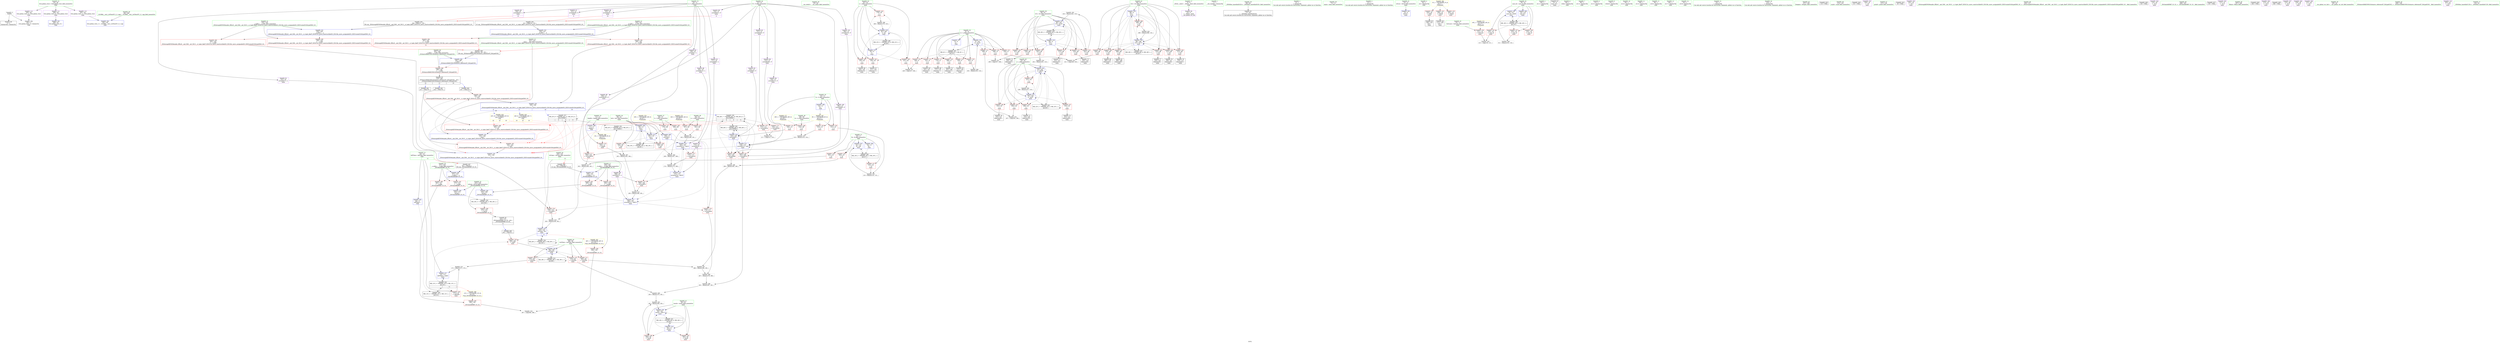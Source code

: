digraph "SVFG" {
	label="SVFG";

	Node0x5640192f4880 [shape=record,color=grey,label="{NodeID: 0\nNullPtr}"];
	Node0x5640192f4880 -> Node0x56401931c330[style=solid];
	Node0x5640192f4880 -> Node0x56401931ebe0[style=solid];
	Node0x564019360120 [shape=record,color=black,label="{NodeID: 443\n347 = PHI(379, )\n}"];
	Node0x564019360120 -> Node0x564019323c40[style=solid];
	Node0x56401931e270 [shape=record,color=red,label="{NodeID: 194\n364\<--363\n\<--\n_ZSt3minIdERKT_S2_S2_\n}"];
	Node0x56401931e270 -> Node0x56401932dd20[style=solid];
	Node0x56401931ac80 [shape=record,color=purple,label="{NodeID: 111\n390\<--44\nllvm.global_ctors_0\<--llvm.global_ctors\nGlob }"];
	Node0x56401931ac80 -> Node0x56401931e9e0[style=solid];
	Node0x564019319700 [shape=record,color=green,label="{NodeID: 28\n59\<--60\n__cxa_atexit\<--__cxa_atexit_field_insensitive\n}"];
	Node0x56401932c6a0 [shape=record,color=grey,label="{NodeID: 305\n243 = Binary(242, 118, )\n}"];
	Node0x56401932c6a0 -> Node0x56401931fab0[style=solid];
	Node0x56401931fab0 [shape=record,color=blue,label="{NodeID: 222\n90\<--243\ni25\<--inc50\nmain\n}"];
	Node0x56401931fab0 -> Node0x564019321c90[style=dashed];
	Node0x56401931fab0 -> Node0x564019321d60[style=dashed];
	Node0x56401931fab0 -> Node0x564019321e30[style=dashed];
	Node0x56401931fab0 -> Node0x564019321f00[style=dashed];
	Node0x56401931fab0 -> Node0x564019321fd0[style=dashed];
	Node0x56401931fab0 -> Node0x5640193220a0[style=dashed];
	Node0x56401931fab0 -> Node0x56401931fab0[style=dashed];
	Node0x56401931fab0 -> Node0x564019340da0[style=dashed];
	Node0x564019321470 [shape=record,color=red,label="{NodeID: 139\n184\<--80\n\<--last\nmain\n}"];
	Node0x564019321470 -> Node0x56401932baa0[style=solid];
	Node0x56401931bfc0 [shape=record,color=green,label="{NodeID: 56\n357\<--358\n__a.addr\<--__a.addr_field_insensitive\n_ZSt3minIdERKT_S2_S2_\n}"];
	Node0x56401931bfc0 -> Node0x564019323de0[style=solid];
	Node0x56401931bfc0 -> Node0x564019323eb0[style=solid];
	Node0x56401931bfc0 -> Node0x5640193284c0[style=solid];
	Node0x564019322b30 [shape=record,color=red,label="{NodeID: 167\n288\<--96\n\<--i52\nmain\n}"];
	Node0x564019322b30 -> Node0x56401931d4a0[style=solid];
	Node0x56401931d710 [shape=record,color=purple,label="{NodeID: 84\n55\<--4\n\<--_ZStL8__ioinit\n__cxx_global_var_init\n}"];
	Node0x5640193175a0 [shape=record,color=green,label="{NodeID: 1\n7\<--1\n__dso_handle\<--dummyObj\nGlob }"];
	Node0x564019360260 [shape=record,color=black,label="{NodeID: 444\n326 = PHI(221, 230, )\n0th arg _ZSt4swapIdENSt9enable_ifIXsr6__and_ISt6__not_ISt15__is_tuple_likeIT_EESt21is_move_constructibleIS3_ESt18is_move_assignableIS3_EEE5valueEvE4typeERS3_SC_ }"];
	Node0x564019360260 -> Node0x5640193280b0[style=solid];
	Node0x56401931e340 [shape=record,color=red,label="{NodeID: 195\n366\<--365\n\<--\n_ZSt3minIdERKT_S2_S2_\n}"];
	Node0x56401931e340 -> Node0x56401932dd20[style=solid];
	Node0x56401931ad50 [shape=record,color=purple,label="{NodeID: 112\n391\<--44\nllvm.global_ctors_1\<--llvm.global_ctors\nGlob }"];
	Node0x56401931ad50 -> Node0x56401931eae0[style=solid];
	Node0x564019319800 [shape=record,color=green,label="{NodeID: 29\n58\<--64\n_ZNSt8ios_base4InitD1Ev\<--_ZNSt8ios_base4InitD1Ev_field_insensitive\n}"];
	Node0x564019319800 -> Node0x56401931c500[style=solid];
	Node0x56401932c820 [shape=record,color=grey,label="{NodeID: 306\n287 = Binary(278, 286, )\n}"];
	Node0x56401932c820 -> Node0x56401932bda0[style=solid];
	Node0x56401931fb80 [shape=record,color=blue,label="{NodeID: 223\n94\<--12\nresult\<--\nmain\n}"];
	Node0x56401931fb80 -> Node0x564019322580[style=dashed];
	Node0x56401931fb80 -> Node0x564019322650[style=dashed];
	Node0x56401931fb80 -> Node0x56401931ff90[style=dashed];
	Node0x56401931fb80 -> Node0x5640193417a0[style=dashed];
	Node0x564019321540 [shape=record,color=red,label="{NodeID: 140\n147\<--82\n\<--i\nmain\n}"];
	Node0x564019321540 -> Node0x56401932dea0[style=solid];
	Node0x56401931c090 [shape=record,color=green,label="{NodeID: 57\n359\<--360\n__b.addr\<--__b.addr_field_insensitive\n_ZSt3minIdERKT_S2_S2_\n}"];
	Node0x56401931c090 -> Node0x56401931e0d0[style=solid];
	Node0x56401931c090 -> Node0x56401931e1a0[style=solid];
	Node0x56401931c090 -> Node0x564019328590[style=solid];
	Node0x56401933bea0 [shape=record,color=black,label="{NodeID: 334\nMR_12V_3 = PHI(MR_12V_4, MR_12V_2, )\npts\{19 \}\n|{|<s4>11}}"];
	Node0x56401933bea0 -> Node0x564019320d20[style=dashed];
	Node0x56401933bea0 -> Node0x564019323420[style=dashed];
	Node0x56401933bea0 -> Node0x56401931fec0[style=dashed];
	Node0x56401933bea0 -> Node0x56401933f9a0[style=dashed];
	Node0x56401933bea0:s4 -> Node0x56401933d2a0[style=dashed,color=red];
	Node0x564019322c00 [shape=record,color=red,label="{NodeID: 168\n298\<--96\n\<--i52\nmain\n}"];
	Node0x564019322c00 -> Node0x56401932c3a0[style=solid];
	Node0x56401931d7e0 [shape=record,color=purple,label="{NodeID: 85\n138\<--20\narrayidx\<--L\nmain\n}"];
	Node0x56401931d7e0 -> Node0x56401931f020[style=solid];
	Node0x564019317860 [shape=record,color=green,label="{NodeID: 2\n9\<--1\n\<--dummyObj\nCan only get source location for instruction, argument, global var or function.}"];
	Node0x564019360470 [shape=record,color=black,label="{NodeID: 445\n327 = PHI(224, 233, )\n1st arg _ZSt4swapIdENSt9enable_ifIXsr6__and_ISt6__not_ISt15__is_tuple_likeIT_EESt21is_move_constructibleIS3_ESt18is_move_assignableIS3_EEE5valueEvE4typeERS3_SC_ }"];
	Node0x564019360470 -> Node0x564019328180[style=solid];
	Node0x56401931e410 [shape=record,color=red,label="{NodeID: 196\n384\<--381\n\<--__t.addr\n_ZSt4moveIRdEONSt16remove_referenceIT_E4typeEOS2_\n}"];
	Node0x56401931e410 -> Node0x56401931d640[style=solid];
	Node0x56401931ae50 [shape=record,color=purple,label="{NodeID: 113\n392\<--44\nllvm.global_ctors_2\<--llvm.global_ctors\nGlob }"];
	Node0x56401931ae50 -> Node0x56401931ebe0[style=solid];
	Node0x564019319900 [shape=record,color=green,label="{NodeID: 30\n71\<--72\nmain\<--main_field_insensitive\n}"];
	Node0x56401932c9a0 [shape=record,color=grey,label="{NodeID: 307\n286 = Binary(284, 285, )\n}"];
	Node0x56401932c9a0 -> Node0x56401932c820[style=solid];
	Node0x56401931fc50 [shape=record,color=blue,label="{NodeID: 224\n96\<--9\ni52\<--\nmain\n}"];
	Node0x56401931fc50 -> Node0x564019322720[style=dashed];
	Node0x56401931fc50 -> Node0x5640193227f0[style=dashed];
	Node0x56401931fc50 -> Node0x5640193228c0[style=dashed];
	Node0x56401931fc50 -> Node0x564019322990[style=dashed];
	Node0x56401931fc50 -> Node0x564019322a60[style=dashed];
	Node0x56401931fc50 -> Node0x564019322b30[style=dashed];
	Node0x56401931fc50 -> Node0x564019322c00[style=dashed];
	Node0x56401931fc50 -> Node0x564019320060[style=dashed];
	Node0x56401931fc50 -> Node0x564019341ca0[style=dashed];
	Node0x564019321610 [shape=record,color=red,label="{NodeID: 141\n156\<--82\n\<--i\nmain\n}"];
	Node0x564019321610 -> Node0x56401931c940[style=solid];
	Node0x56401931c160 [shape=record,color=green,label="{NodeID: 58\n381\<--382\n__t.addr\<--__t.addr_field_insensitive\n_ZSt4moveIRdEONSt16remove_referenceIT_E4typeEOS2_\n}"];
	Node0x56401931c160 -> Node0x56401931e410[style=solid];
	Node0x56401931c160 -> Node0x564019328800[style=solid];
	Node0x564019322cd0 [shape=record,color=red,label="{NodeID: 169\n270\<--98\n\<--runTime\nmain\n}"];
	Node0x564019322cd0 -> Node0x56401932d5a0[style=solid];
	Node0x56401931d8b0 [shape=record,color=purple,label="{NodeID: 86\n165\<--20\narrayidx15\<--L\nmain\n}"];
	Node0x56401931d8b0 -> Node0x56401931f360[style=solid];
	Node0x5640193178f0 [shape=record,color=green,label="{NodeID: 3\n12\<--1\n\<--dummyObj\nCan only get source location for instruction, argument, global var or function.}"];
	Node0x5640193605f0 [shape=record,color=black,label="{NodeID: 446\n380 = PHI(336, 342, 332, )\n0th arg _ZSt4moveIRdEONSt16remove_referenceIT_E4typeEOS2_ }"];
	Node0x5640193605f0 -> Node0x564019328800[style=solid];
	Node0x56401931e4e0 [shape=record,color=blue,label="{NodeID: 197\n8\<--9\nn\<--\nGlob }"];
	Node0x56401931e4e0 -> Node0x56401933efa0[style=dashed];
	Node0x56401931af50 [shape=record,color=red,label="{NodeID: 114\n136\<--8\n\<--n\nmain\n}"];
	Node0x56401931af50 -> Node0x56401931c7a0[style=solid];
	Node0x564019319a00 [shape=record,color=green,label="{NodeID: 31\n74\<--75\nretval\<--retval_field_insensitive\nmain\n}"];
	Node0x564019319a00 -> Node0x56401931ece0[style=solid];
	Node0x56401932cb20 [shape=record,color=grey,label="{NodeID: 308\n193 = Binary(192, 118, )\n}"];
	Node0x56401932cb20 -> Node0x56401931f770[style=solid];
	Node0x56401931fd20 [shape=record,color=blue,label="{NodeID: 225\n100\<--263\nref.tmp\<--div\nmain\n|{|<s3>11}}"];
	Node0x56401931fd20 -> Node0x564019323420[style=dashed];
	Node0x56401931fd20 -> Node0x56401931fd20[style=dashed];
	Node0x56401931fd20 -> Node0x5640193426a0[style=dashed];
	Node0x56401931fd20:s3 -> Node0x56401933d3b0[style=dashed,color=red];
	Node0x5640193216e0 [shape=record,color=red,label="{NodeID: 142\n163\<--82\n\<--i\nmain\n}"];
	Node0x5640193216e0 -> Node0x56401931ca10[style=solid];
	Node0x56401931c230 [shape=record,color=green,label="{NodeID: 59\n46\<--386\n_GLOBAL__sub_I_ACRushTC_0_1.cpp\<--_GLOBAL__sub_I_ACRushTC_0_1.cpp_field_insensitive\n}"];
	Node0x56401931c230 -> Node0x56401931eae0[style=solid];
	Node0x564019322da0 [shape=record,color=red,label="{NodeID: 170\n274\<--98\n\<--runTime\nmain\n}"];
	Node0x564019322da0 -> Node0x56401932bf20[style=solid];
	Node0x56401931d980 [shape=record,color=purple,label="{NodeID: 87\n172\<--20\narrayidx18\<--L\nmain\n}"];
	Node0x56401931d980 -> Node0x564019322f40[style=solid];
	Node0x56401931d980 -> Node0x56401931f430[style=solid];
	Node0x564019317980 [shape=record,color=green,label="{NodeID: 4\n24\<--1\n.str\<--dummyObj\nGlob }"];
	Node0x564019360840 [shape=record,color=black,label="{NodeID: 447\n353 = PHI(18, )\n0th arg _ZSt3minIdERKT_S2_S2_ }"];
	Node0x564019360840 -> Node0x5640193284c0[style=solid];
	Node0x564019344d40 [shape=record,color=yellow,style=double,label="{NodeID: 364\n2V_1 = ENCHI(MR_2V_0)\npts\{1 \}\nFun[main]}"];
	Node0x564019344d40 -> Node0x564019320df0[style=dashed];
	Node0x564019344d40 -> Node0x564019320ec0[style=dashed];
	Node0x564019344d40 -> Node0x564019320f90[style=dashed];
	Node0x56401931e5e0 [shape=record,color=blue,label="{NodeID: 198\n11\<--12\nlength\<--\nGlob }"];
	Node0x56401931e5e0 -> Node0x564019344f30[style=dashed];
	Node0x5640193200f0 [shape=record,color=red,label="{NodeID: 115\n141\<--8\n\<--n\nmain\n}"];
	Node0x5640193200f0 -> Node0x56401931c870[style=solid];
	Node0x564019319ad0 [shape=record,color=green,label="{NodeID: 32\n76\<--77\ntestcase\<--testcase_field_insensitive\nmain\n}"];
	Node0x564019319ad0 -> Node0x564019321060[style=solid];
	Node0x56401932cca0 [shape=record,color=grey,label="{NodeID: 309\n311 = Binary(310, 118, )\n}"];
	Node0x56401932cca0 -> Node0x564019327fe0[style=solid];
	Node0x56401931fdf0 [shape=record,color=blue,label="{NodeID: 226\n98\<--268\nrunTime\<--\nmain\n}"];
	Node0x56401931fdf0 -> Node0x564019322cd0[style=dashed];
	Node0x56401931fdf0 -> Node0x564019322da0[style=dashed];
	Node0x56401931fdf0 -> Node0x564019322e70[style=dashed];
	Node0x56401931fdf0 -> Node0x56401931fdf0[style=dashed];
	Node0x56401931fdf0 -> Node0x5640193421a0[style=dashed];
	Node0x5640193217b0 [shape=record,color=red,label="{NodeID: 143\n179\<--82\n\<--i\nmain\n}"];
	Node0x5640193217b0 -> Node0x56401932b920[style=solid];
	Node0x56401931c330 [shape=record,color=black,label="{NodeID: 60\n2\<--3\ndummyVal\<--dummyVal\n}"];
	Node0x564019322e70 [shape=record,color=red,label="{NodeID: 171\n285\<--98\n\<--runTime\nmain\n}"];
	Node0x564019322e70 -> Node0x56401932c9a0[style=solid];
	Node0x56401931da50 [shape=record,color=purple,label="{NodeID: 88\n188\<--20\narrayidx22\<--L\nmain\n}"];
	Node0x56401931da50 -> Node0x564019323010[style=solid];
	Node0x56401931da50 -> Node0x56401931f6a0[style=solid];
	Node0x564019317a10 [shape=record,color=green,label="{NodeID: 5\n26\<--1\n.str.1\<--dummyObj\nGlob }"];
	Node0x564019360950 [shape=record,color=black,label="{NodeID: 448\n354 = PHI(100, )\n1st arg _ZSt3minIdERKT_S2_S2_ }"];
	Node0x564019360950 -> Node0x564019328590[style=solid];
	Node0x56401931e6e0 [shape=record,color=blue,label="{NodeID: 199\n14\<--12\nS\<--\nGlob }"];
	Node0x56401931e6e0 -> Node0x564019345010[style=dashed];
	Node0x5640193201c0 [shape=record,color=red,label="{NodeID: 116\n148\<--8\n\<--n\nmain\n}"];
	Node0x5640193201c0 -> Node0x56401932dea0[style=solid];
	Node0x564019319ba0 [shape=record,color=green,label="{NodeID: 33\n78\<--79\ncase_id\<--case_id_field_insensitive\nmain\n}"];
	Node0x564019319ba0 -> Node0x564019321130[style=solid];
	Node0x564019319ba0 -> Node0x564019321200[style=solid];
	Node0x564019319ba0 -> Node0x5640193212d0[style=solid];
	Node0x564019319ba0 -> Node0x56401931edb0[style=solid];
	Node0x564019319ba0 -> Node0x564019327fe0[style=solid];
	Node0x56401932ce20 [shape=record,color=grey,label="{NodeID: 310\n133 = Binary(132, 131, )\n}"];
	Node0x56401932ce20 -> Node0x56401931ee80[style=solid];
	Node0x56401931fec0 [shape=record,color=blue,label="{NodeID: 227\n18\<--272\nleftTime\<--sub62\nmain\n}"];
	Node0x56401931fec0 -> Node0x56401933bea0[style=dashed];
	Node0x564019321880 [shape=record,color=red,label="{NodeID: 144\n161\<--84\n\<--s\nmain\n}"];
	Node0x564019321880 -> Node0x56401932d120[style=solid];
	Node0x56401931c430 [shape=record,color=black,label="{NodeID: 61\n73\<--9\nmain_ret\<--\nmain\n}"];
	Node0x564019322f40 [shape=record,color=red,label="{NodeID: 172\n173\<--172\n\<--arrayidx18\nmain\n}"];
	Node0x564019322f40 -> Node0x56401932d420[style=solid];
	Node0x56401931db20 [shape=record,color=purple,label="{NodeID: 89\n230\<--20\narrayidx43\<--L\nmain\n|{<s0>10}}"];
	Node0x56401931db20:s0 -> Node0x564019360260[style=solid,color=red];
	Node0x564019318250 [shape=record,color=green,label="{NodeID: 6\n28\<--1\nstdin\<--dummyObj\nGlob }"];
	Node0x564019344f30 [shape=record,color=yellow,style=double,label="{NodeID: 366\n6V_1 = ENCHI(MR_6V_0)\npts\{13 \}\nFun[main]}"];
	Node0x564019344f30 -> Node0x564019320770[style=dashed];
	Node0x56401931e7e0 [shape=record,color=blue,label="{NodeID: 200\n16\<--12\nR\<--\nGlob }"];
	Node0x56401931e7e0 -> Node0x56401933f4a0[style=dashed];
	Node0x564019320290 [shape=record,color=red,label="{NodeID: 117\n170\<--8\n\<--n\nmain\n}"];
	Node0x564019320290 -> Node0x56401931cae0[style=solid];
	Node0x564019319c70 [shape=record,color=green,label="{NodeID: 34\n80\<--81\nlast\<--last_field_insensitive\nmain\n}"];
	Node0x564019319c70 -> Node0x5640193213a0[style=solid];
	Node0x564019319c70 -> Node0x564019321470[style=solid];
	Node0x564019319c70 -> Node0x56401931ef50[style=solid];
	Node0x564019319c70 -> Node0x56401931f500[style=solid];
	Node0x56401932cfa0 [shape=record,color=grey,label="{NodeID: 311\n190 = Binary(189, 185, )\n}"];
	Node0x56401932cfa0 -> Node0x56401931f6a0[style=solid];
	Node0x56401931ff90 [shape=record,color=blue,label="{NodeID: 228\n94\<--295\nresult\<--add73\nmain\n}"];
	Node0x56401931ff90 -> Node0x564019322580[style=dashed];
	Node0x56401931ff90 -> Node0x564019322650[style=dashed];
	Node0x56401931ff90 -> Node0x56401931ff90[style=dashed];
	Node0x56401931ff90 -> Node0x5640193417a0[style=dashed];
	Node0x564019321950 [shape=record,color=red,label="{NodeID: 145\n167\<--84\n\<--s\nmain\n}"];
	Node0x564019321950 -> Node0x56401932c520[style=solid];
	Node0x56401931c500 [shape=record,color=black,label="{NodeID: 62\n57\<--58\n\<--_ZNSt8ios_base4InitD1Ev\nCan only get source location for instruction, argument, global var or function.}"];
	Node0x564019323010 [shape=record,color=red,label="{NodeID: 173\n189\<--188\n\<--arrayidx22\nmain\n}"];
	Node0x564019323010 -> Node0x56401932cfa0[style=solid];
	Node0x56401931dbf0 [shape=record,color=purple,label="{NodeID: 90\n233\<--20\narrayidx45\<--L\nmain\n|{<s0>10}}"];
	Node0x56401931dbf0:s0 -> Node0x564019360470[style=solid,color=red];
	Node0x5640193182e0 [shape=record,color=green,label="{NodeID: 7\n29\<--1\n.str.2\<--dummyObj\nGlob }"];
	Node0x564019345010 [shape=record,color=yellow,style=double,label="{NodeID: 367\n8V_1 = ENCHI(MR_8V_0)\npts\{15 \}\nFun[main]}"];
	Node0x564019345010 -> Node0x564019320840[style=dashed];
	Node0x564019345010 -> Node0x564019320910[style=dashed];
	Node0x564019345010 -> Node0x5640193209e0[style=dashed];
	Node0x56401931e8e0 [shape=record,color=blue,label="{NodeID: 201\n18\<--12\nleftTime\<--\nGlob }"];
	Node0x56401931e8e0 -> Node0x56401933f9a0[style=dashed];
	Node0x564019320360 [shape=record,color=red,label="{NodeID: 118\n186\<--8\n\<--n\nmain\n}"];
	Node0x564019320360 -> Node0x56401931cbb0[style=solid];
	Node0x564019319d40 [shape=record,color=green,label="{NodeID: 35\n82\<--83\ni\<--i_field_insensitive\nmain\n}"];
	Node0x564019319d40 -> Node0x564019321540[style=solid];
	Node0x564019319d40 -> Node0x564019321610[style=solid];
	Node0x564019319d40 -> Node0x5640193216e0[style=solid];
	Node0x564019319d40 -> Node0x5640193217b0[style=solid];
	Node0x564019319d40 -> Node0x56401931f1c0[style=solid];
	Node0x564019319d40 -> Node0x56401931f5d0[style=solid];
	Node0x56401932d120 [shape=record,color=grey,label="{NodeID: 312\n162 = Binary(160, 161, )\n}"];
	Node0x56401932d120 -> Node0x56401931f360[style=solid];
	Node0x564019320060 [shape=record,color=blue,label="{NodeID: 229\n96\<--299\ni52\<--inc75\nmain\n}"];
	Node0x564019320060 -> Node0x564019322720[style=dashed];
	Node0x564019320060 -> Node0x5640193227f0[style=dashed];
	Node0x564019320060 -> Node0x5640193228c0[style=dashed];
	Node0x564019320060 -> Node0x564019322990[style=dashed];
	Node0x564019320060 -> Node0x564019322a60[style=dashed];
	Node0x564019320060 -> Node0x564019322b30[style=dashed];
	Node0x564019320060 -> Node0x564019322c00[style=dashed];
	Node0x564019320060 -> Node0x564019320060[style=dashed];
	Node0x564019320060 -> Node0x564019341ca0[style=dashed];
	Node0x564019321a20 [shape=record,color=red,label="{NodeID: 146\n160\<--86\n\<--t\nmain\n}"];
	Node0x564019321a20 -> Node0x56401932d120[style=solid];
	Node0x56401931c600 [shape=record,color=black,label="{NodeID: 63\n106\<--103\ncall\<--\nmain\n}"];
	Node0x5640193230e0 [shape=record,color=red,label="{NodeID: 174\n212\<--211\n\<--arrayidx34\nmain\n}"];
	Node0x5640193230e0 -> Node0x56401932e320[style=solid];
	Node0x56401931dcc0 [shape=record,color=purple,label="{NodeID: 91\n255\<--20\narrayidx57\<--L\nmain\n}"];
	Node0x56401931dcc0 -> Node0x564019323280[style=solid];
	Node0x564019318370 [shape=record,color=green,label="{NodeID: 8\n31\<--1\n.str.3\<--dummyObj\nGlob }"];
	Node0x56401931e9e0 [shape=record,color=blue,label="{NodeID: 202\n390\<--45\nllvm.global_ctors_0\<--\nGlob }"];
	Node0x564019320430 [shape=record,color=red,label="{NodeID: 119\n192\<--8\n\<--n\nmain\n}"];
	Node0x564019320430 -> Node0x56401932cb20[style=solid];
	Node0x564019319e10 [shape=record,color=green,label="{NodeID: 36\n84\<--85\ns\<--s_field_insensitive\nmain\n}"];
	Node0x564019319e10 -> Node0x564019321880[style=solid];
	Node0x564019319e10 -> Node0x564019321950[style=solid];
	Node0x56401932d2a0 [shape=record,color=grey,label="{NodeID: 313\n155 = Binary(153, 154, )\n}"];
	Node0x56401932d2a0 -> Node0x56401931f290[style=solid];
	Node0x564019327fe0 [shape=record,color=blue,label="{NodeID: 230\n78\<--311\ncase_id\<--inc80\nmain\n}"];
	Node0x564019327fe0 -> Node0x56401933fea0[style=dashed];
	Node0x564019321af0 [shape=record,color=red,label="{NodeID: 147\n176\<--86\n\<--t\nmain\n}"];
	Node0x564019321af0 -> Node0x56401931f500[style=solid];
	Node0x56401931c6d0 [shape=record,color=black,label="{NodeID: 64\n112\<--109\ncall1\<--\nmain\n}"];
	Node0x5640193231b0 [shape=record,color=red,label="{NodeID: 175\n216\<--215\n\<--arrayidx36\nmain\n}"];
	Node0x5640193231b0 -> Node0x56401932e320[style=solid];
	Node0x56401931dd90 [shape=record,color=purple,label="{NodeID: 92\n277\<--20\narrayidx64\<--L\nmain\n}"];
	Node0x56401931dd90 -> Node0x5640193234f0[style=solid];
	Node0x564019318400 [shape=record,color=green,label="{NodeID: 9\n33\<--1\nstdout\<--dummyObj\nGlob }"];
	Node0x56401931eae0 [shape=record,color=blue,label="{NodeID: 203\n391\<--46\nllvm.global_ctors_1\<--_GLOBAL__sub_I_ACRushTC_0_1.cpp\nGlob }"];
	Node0x564019320500 [shape=record,color=red,label="{NodeID: 120\n198\<--8\n\<--n\nmain\n}"];
	Node0x564019320500 -> Node0x56401932e020[style=solid];
	Node0x564019319ee0 [shape=record,color=green,label="{NodeID: 37\n86\<--87\nt\<--t_field_insensitive\nmain\n}"];
	Node0x564019319ee0 -> Node0x564019321a20[style=solid];
	Node0x564019319ee0 -> Node0x564019321af0[style=solid];
	Node0x56401932d420 [shape=record,color=grey,label="{NodeID: 314\n174 = Binary(173, 169, )\n}"];
	Node0x56401932d420 -> Node0x56401931f430[style=solid];
	Node0x5640193280b0 [shape=record,color=blue,label="{NodeID: 231\n328\<--326\n__a.addr\<--__a\n_ZSt4swapIdENSt9enable_ifIXsr6__and_ISt6__not_ISt15__is_tuple_likeIT_EESt21is_move_constructibleIS3_ESt18is_move_assignableIS3_EEE5valueEvE4typeERS3_SC_\n}"];
	Node0x5640193280b0 -> Node0x564019323760[style=dashed];
	Node0x5640193280b0 -> Node0x564019323830[style=dashed];
	Node0x564019321bc0 [shape=record,color=red,label="{NodeID: 148\n154\<--88\n\<--w\nmain\n}"];
	Node0x564019321bc0 -> Node0x56401932d2a0[style=solid];
	Node0x56401931c7a0 [shape=record,color=black,label="{NodeID: 65\n137\<--136\nidxprom\<--\nmain\n}"];
	Node0x564019323280 [shape=record,color=red,label="{NodeID: 176\n256\<--255\n\<--arrayidx57\nmain\n}"];
	Node0x564019323280 -> Node0x56401932da20[style=solid];
	Node0x56401931de60 [shape=record,color=purple,label="{NodeID: 93\n143\<--22\narrayidx6\<--P\nmain\n}"];
	Node0x56401931de60 -> Node0x56401931f0f0[style=solid];
	Node0x564019318500 [shape=record,color=green,label="{NodeID: 10\n34\<--1\n.str.4\<--dummyObj\nGlob }"];
	Node0x56401931ebe0 [shape=record,color=blue, style = dotted,label="{NodeID: 204\n392\<--3\nllvm.global_ctors_2\<--dummyVal\nGlob }"];
	Node0x5640193205d0 [shape=record,color=red,label="{NodeID: 121\n206\<--8\n\<--n\nmain\n}"];
	Node0x5640193205d0 -> Node0x56401932e4a0[style=solid];
	Node0x564019319fb0 [shape=record,color=green,label="{NodeID: 38\n88\<--89\nw\<--w_field_insensitive\nmain\n}"];
	Node0x564019319fb0 -> Node0x564019321bc0[style=solid];
	Node0x56401932d5a0 [shape=record,color=grey,label="{NodeID: 315\n272 = Binary(271, 270, )\n}"];
	Node0x56401932d5a0 -> Node0x56401931fec0[style=solid];
	Node0x564019328180 [shape=record,color=blue,label="{NodeID: 232\n330\<--327\n__b.addr\<--__b\n_ZSt4swapIdENSt9enable_ifIXsr6__and_ISt6__not_ISt15__is_tuple_likeIT_EESt21is_move_constructibleIS3_ESt18is_move_assignableIS3_EEE5valueEvE4typeERS3_SC_\n}"];
	Node0x564019328180 -> Node0x564019323900[style=dashed];
	Node0x564019328180 -> Node0x5640193239d0[style=dashed];
	Node0x564019321c90 [shape=record,color=red,label="{NodeID: 149\n197\<--90\n\<--i25\nmain\n}"];
	Node0x564019321c90 -> Node0x56401932e020[style=solid];
	Node0x56401931c870 [shape=record,color=black,label="{NodeID: 66\n142\<--141\nidxprom5\<--\nmain\n}"];
	Node0x56401933efa0 [shape=record,color=black,label="{NodeID: 343\nMR_4V_2 = PHI(MR_4V_3, MR_4V_1, )\npts\{10 \}\n}"];
	Node0x56401933efa0 -> Node0x56401931af50[style=dashed];
	Node0x56401933efa0 -> Node0x5640193200f0[style=dashed];
	Node0x56401933efa0 -> Node0x5640193201c0[style=dashed];
	Node0x56401933efa0 -> Node0x564019320290[style=dashed];
	Node0x56401933efa0 -> Node0x564019320360[style=dashed];
	Node0x56401933efa0 -> Node0x564019320430[style=dashed];
	Node0x56401933efa0 -> Node0x56401931f770[style=dashed];
	Node0x564019323350 [shape=record,color=red,label="{NodeID: 177\n260\<--259\n\<--arrayidx59\nmain\n}"];
	Node0x564019323350 -> Node0x56401932d8a0[style=solid];
	Node0x56401931df30 [shape=record,color=purple,label="{NodeID: 94\n158\<--22\narrayidx12\<--P\nmain\n}"];
	Node0x56401931df30 -> Node0x56401931f290[style=solid];
	Node0x564019318600 [shape=record,color=green,label="{NodeID: 11\n36\<--1\n.str.5\<--dummyObj\nGlob }"];
	Node0x564019345390 [shape=record,color=yellow,style=double,label="{NodeID: 371\n16V_1 = ENCHI(MR_16V_0)\npts\{77 \}\nFun[main]}"];
	Node0x564019345390 -> Node0x564019321060[style=dashed];
	Node0x56401931ece0 [shape=record,color=blue,label="{NodeID: 205\n74\<--9\nretval\<--\nmain\n}"];
	Node0x5640193206a0 [shape=record,color=red,label="{NodeID: 122\n250\<--8\n\<--n\nmain\n}"];
	Node0x5640193206a0 -> Node0x56401932e1a0[style=solid];
	Node0x56401931a080 [shape=record,color=green,label="{NodeID: 39\n90\<--91\ni25\<--i25_field_insensitive\nmain\n}"];
	Node0x56401931a080 -> Node0x564019321c90[style=solid];
	Node0x56401931a080 -> Node0x564019321d60[style=solid];
	Node0x56401931a080 -> Node0x564019321e30[style=solid];
	Node0x56401931a080 -> Node0x564019321f00[style=solid];
	Node0x56401931a080 -> Node0x564019321fd0[style=solid];
	Node0x56401931a080 -> Node0x5640193220a0[style=solid];
	Node0x56401931a080 -> Node0x56401931f840[style=solid];
	Node0x56401931a080 -> Node0x56401931fab0[style=solid];
	Node0x56401932d720 [shape=record,color=grey,label="{NodeID: 316\n202 = Binary(201, 118, )\n}"];
	Node0x56401932d720 -> Node0x56401931f910[style=solid];
	Node0x564019328250 [shape=record,color=blue,label="{NodeID: 233\n332\<--340\n__tmp\<--\n_ZSt4swapIdENSt9enable_ifIXsr6__and_ISt6__not_ISt15__is_tuple_likeIT_EESt21is_move_constructibleIS3_ESt18is_move_assignableIS3_EEE5valueEvE4typeERS3_SC_\n}"];
	Node0x564019328250 -> Node0x564019323b70[style=dashed];
	Node0x564019328250 -> Node0x564019323c40[style=dashed];
	Node0x564019321d60 [shape=record,color=red,label="{NodeID: 150\n201\<--90\n\<--i25\nmain\n}"];
	Node0x564019321d60 -> Node0x56401932d720[style=solid];
	Node0x56401931c940 [shape=record,color=black,label="{NodeID: 67\n157\<--156\nidxprom11\<--\nmain\n}"];
	Node0x56401933f4a0 [shape=record,color=black,label="{NodeID: 344\nMR_10V_2 = PHI(MR_10V_3, MR_10V_1, )\npts\{17 \}\n}"];
	Node0x56401933f4a0 -> Node0x564019320ab0[style=dashed];
	Node0x56401933f4a0 -> Node0x56401931ee80[style=dashed];
	Node0x564019323420 [shape=record,color=red,label="{NodeID: 178\n268\<--265\n\<--call61\nmain\n}"];
	Node0x564019323420 -> Node0x56401931fdf0[style=solid];
	Node0x56401931e000 [shape=record,color=purple,label="{NodeID: 95\n211\<--22\narrayidx34\<--P\nmain\n}"];
	Node0x56401931e000 -> Node0x5640193230e0[style=solid];
	Node0x564019318700 [shape=record,color=green,label="{NodeID: 12\n38\<--1\n.str.6\<--dummyObj\nGlob }"];
	Node0x56401931edb0 [shape=record,color=blue,label="{NodeID: 206\n78\<--118\ncase_id\<--\nmain\n}"];
	Node0x56401931edb0 -> Node0x56401933fea0[style=dashed];
	Node0x564019320770 [shape=record,color=red,label="{NodeID: 123\n183\<--11\n\<--length\nmain\n}"];
	Node0x564019320770 -> Node0x56401932baa0[style=solid];
	Node0x56401931a150 [shape=record,color=green,label="{NodeID: 40\n92\<--93\nj\<--j_field_insensitive\nmain\n}"];
	Node0x56401931a150 -> Node0x564019322170[style=solid];
	Node0x56401931a150 -> Node0x564019322240[style=solid];
	Node0x56401931a150 -> Node0x564019322310[style=solid];
	Node0x56401931a150 -> Node0x5640193223e0[style=solid];
	Node0x56401931a150 -> Node0x5640193224b0[style=solid];
	Node0x56401931a150 -> Node0x56401931f910[style=solid];
	Node0x56401931a150 -> Node0x56401931f9e0[style=solid];
	Node0x56401932d8a0 [shape=record,color=grey,label="{NodeID: 317\n262 = Binary(260, 261, )\n}"];
	Node0x56401932d8a0 -> Node0x56401932da20[style=solid];
	Node0x564019328320 [shape=record,color=blue,label="{NodeID: 234\n345\<--344\n\<--\n_ZSt4swapIdENSt9enable_ifIXsr6__and_ISt6__not_ISt15__is_tuple_likeIT_EESt21is_move_constructibleIS3_ESt18is_move_assignableIS3_EEE5valueEvE4typeERS3_SC_\n}"];
	Node0x564019328320 -> Node0x564019323c40[style=dashed];
	Node0x564019328320 -> Node0x5640193283f0[style=dashed];
	Node0x564019321e30 [shape=record,color=red,label="{NodeID: 151\n213\<--90\n\<--i25\nmain\n}"];
	Node0x564019321e30 -> Node0x56401931cd50[style=solid];
	Node0x56401931ca10 [shape=record,color=black,label="{NodeID: 68\n164\<--163\nidxprom14\<--\nmain\n}"];
	Node0x56401933f9a0 [shape=record,color=black,label="{NodeID: 345\nMR_12V_2 = PHI(MR_12V_3, MR_12V_1, )\npts\{19 \}\n}"];
	Node0x56401933f9a0 -> Node0x56401933bea0[style=dashed];
	Node0x5640193234f0 [shape=record,color=red,label="{NodeID: 179\n278\<--277\n\<--arrayidx64\nmain\n}"];
	Node0x5640193234f0 -> Node0x56401932c820[style=solid];
	Node0x56401931b070 [shape=record,color=purple,label="{NodeID: 96\n215\<--22\narrayidx36\<--P\nmain\n}"];
	Node0x56401931b070 -> Node0x5640193231b0[style=solid];
	Node0x564019318800 [shape=record,color=green,label="{NodeID: 13\n40\<--1\n.str.7\<--dummyObj\nGlob }"];
	Node0x56401931ee80 [shape=record,color=blue,label="{NodeID: 207\n16\<--133\nR\<--sub\nmain\n}"];
	Node0x56401931ee80 -> Node0x564019320b80[style=dashed];
	Node0x56401931ee80 -> Node0x564019320c50[style=dashed];
	Node0x56401931ee80 -> Node0x56401933f4a0[style=dashed];
	Node0x564019320840 [shape=record,color=red,label="{NodeID: 124\n131\<--14\n\<--S\nmain\n}"];
	Node0x564019320840 -> Node0x56401932ce20[style=solid];
	Node0x56401931a220 [shape=record,color=green,label="{NodeID: 41\n94\<--95\nresult\<--result_field_insensitive\nmain\n}"];
	Node0x56401931a220 -> Node0x564019322580[style=solid];
	Node0x56401931a220 -> Node0x564019322650[style=solid];
	Node0x56401931a220 -> Node0x56401931fb80[style=solid];
	Node0x56401931a220 -> Node0x56401931ff90[style=solid];
	Node0x56401932da20 [shape=record,color=grey,label="{NodeID: 318\n263 = Binary(256, 262, )\n}"];
	Node0x56401932da20 -> Node0x56401931fd20[style=solid];
	Node0x5640193283f0 [shape=record,color=blue,label="{NodeID: 235\n349\<--348\n\<--\n_ZSt4swapIdENSt9enable_ifIXsr6__and_ISt6__not_ISt15__is_tuple_likeIT_EESt21is_move_constructibleIS3_ESt18is_move_assignableIS3_EEE5valueEvE4typeERS3_SC_\n|{<s0>9|<s1>9|<s2>10|<s3>10}}"];
	Node0x5640193283f0:s0 -> Node0x56401934bb40[style=dashed,color=blue];
	Node0x5640193283f0:s1 -> Node0x56401934bca0[style=dashed,color=blue];
	Node0x5640193283f0:s2 -> Node0x564019339ba0[style=dashed,color=blue];
	Node0x5640193283f0:s3 -> Node0x56401933a0a0[style=dashed,color=blue];
	Node0x564019321f00 [shape=record,color=red,label="{NodeID: 152\n219\<--90\n\<--i25\nmain\n}"];
	Node0x564019321f00 -> Node0x56401931ce20[style=solid];
	Node0x56401931cae0 [shape=record,color=black,label="{NodeID: 69\n171\<--170\nidxprom17\<--\nmain\n}"];
	Node0x56401934bb40 [shape=record,color=yellow,style=double,label="{NodeID: 429\n42V_10 = CSCHI(MR_42V_9)\npts\{210000 \}\nCS[]|{<s0>10|<s1>10|<s2>10}}"];
	Node0x56401934bb40:s0 -> Node0x564019323aa0[style=dashed,color=red];
	Node0x56401934bb40:s1 -> Node0x564019323b70[style=dashed,color=red];
	Node0x56401934bb40:s2 -> Node0x564019328320[style=dashed,color=red];
	Node0x56401933fea0 [shape=record,color=black,label="{NodeID: 346\nMR_18V_3 = PHI(MR_18V_4, MR_18V_2, )\npts\{79 \}\n}"];
	Node0x56401933fea0 -> Node0x564019321130[style=dashed];
	Node0x56401933fea0 -> Node0x564019321200[style=dashed];
	Node0x56401933fea0 -> Node0x5640193212d0[style=dashed];
	Node0x56401933fea0 -> Node0x564019327fe0[style=dashed];
	Node0x5640193235c0 [shape=record,color=red,label="{NodeID: 180\n282\<--281\n\<--arrayidx66\nmain\n}"];
	Node0x5640193235c0 -> Node0x56401932bc20[style=solid];
	Node0x56401931b140 [shape=record,color=purple,label="{NodeID: 97\n221\<--22\narrayidx39\<--P\nmain\n|{<s0>9}}"];
	Node0x56401931b140:s0 -> Node0x564019360260[style=solid,color=red];
	Node0x564019318900 [shape=record,color=green,label="{NodeID: 14\n42\<--1\n.str.8\<--dummyObj\nGlob }"];
	Node0x56401931ef50 [shape=record,color=blue,label="{NodeID: 208\n80\<--12\nlast\<--\nmain\n}"];
	Node0x56401931ef50 -> Node0x5640193213a0[style=dashed];
	Node0x56401931ef50 -> Node0x564019321470[style=dashed];
	Node0x56401931ef50 -> Node0x56401931f500[style=dashed];
	Node0x56401931ef50 -> Node0x5640193403a0[style=dashed];
	Node0x564019320910 [shape=record,color=red,label="{NodeID: 125\n140\<--14\n\<--S\nmain\n}"];
	Node0x564019320910 -> Node0x56401931f0f0[style=solid];
	Node0x56401931a2f0 [shape=record,color=green,label="{NodeID: 42\n96\<--97\ni52\<--i52_field_insensitive\nmain\n}"];
	Node0x56401931a2f0 -> Node0x564019322720[style=solid];
	Node0x56401931a2f0 -> Node0x5640193227f0[style=solid];
	Node0x56401931a2f0 -> Node0x5640193228c0[style=solid];
	Node0x56401931a2f0 -> Node0x564019322990[style=solid];
	Node0x56401931a2f0 -> Node0x564019322a60[style=solid];
	Node0x56401931a2f0 -> Node0x564019322b30[style=solid];
	Node0x56401931a2f0 -> Node0x564019322c00[style=solid];
	Node0x56401931a2f0 -> Node0x56401931fc50[style=solid];
	Node0x56401931a2f0 -> Node0x564019320060[style=solid];
	Node0x56401932dba0 [shape=record,color=grey,label="{NodeID: 319\n122 = cmp(120, 121, )\n}"];
	Node0x5640193284c0 [shape=record,color=blue,label="{NodeID: 236\n357\<--353\n__a.addr\<--__a\n_ZSt3minIdERKT_S2_S2_\n}"];
	Node0x5640193284c0 -> Node0x564019323de0[style=dashed];
	Node0x5640193284c0 -> Node0x564019323eb0[style=dashed];
	Node0x564019321fd0 [shape=record,color=red,label="{NodeID: 153\n228\<--90\n\<--i25\nmain\n}"];
	Node0x564019321fd0 -> Node0x56401931cfc0[style=solid];
	Node0x56401931cbb0 [shape=record,color=black,label="{NodeID: 70\n187\<--186\nidxprom21\<--\nmain\n}"];
	Node0x56401934bca0 [shape=record,color=yellow,style=double,label="{NodeID: 430\n44V_8 = CSCHI(MR_44V_7)\npts\{230000 \}\nCS[]|{<s0>10|<s1>10|<s2>10}}"];
	Node0x56401934bca0:s0 -> Node0x564019323aa0[style=dashed,color=red];
	Node0x56401934bca0:s1 -> Node0x564019323b70[style=dashed,color=red];
	Node0x56401934bca0:s2 -> Node0x564019328320[style=dashed,color=red];
	Node0x5640193403a0 [shape=record,color=black,label="{NodeID: 347\nMR_20V_2 = PHI(MR_20V_4, MR_20V_1, )\npts\{81 \}\n}"];
	Node0x5640193403a0 -> Node0x56401931ef50[style=dashed];
	Node0x564019323690 [shape=record,color=red,label="{NodeID: 181\n291\<--290\n\<--arrayidx70\nmain\n}"];
	Node0x564019323690 -> Node0x56401932bda0[style=solid];
	Node0x56401931b210 [shape=record,color=purple,label="{NodeID: 98\n224\<--22\narrayidx41\<--P\nmain\n|{<s0>9}}"];
	Node0x56401931b210:s0 -> Node0x564019360470[style=solid,color=red];
	Node0x564019318a00 [shape=record,color=green,label="{NodeID: 15\n45\<--1\n\<--dummyObj\nCan only get source location for instruction, argument, global var or function.}"];
	Node0x564019345710 [shape=record,color=yellow,style=double,label="{NodeID: 375\n24V_1 = ENCHI(MR_24V_0)\npts\{85 \}\nFun[main]}"];
	Node0x564019345710 -> Node0x564019321880[style=dashed];
	Node0x564019345710 -> Node0x564019321950[style=dashed];
	Node0x56401931f020 [shape=record,color=blue,label="{NodeID: 209\n138\<--12\narrayidx\<--\nmain\n}"];
	Node0x56401931f020 -> Node0x564019323010[style=dashed];
	Node0x56401931f020 -> Node0x56401931f360[style=dashed];
	Node0x56401931f020 -> Node0x56401931f6a0[style=dashed];
	Node0x5640193209e0 [shape=record,color=red,label="{NodeID: 126\n153\<--14\n\<--S\nmain\n}"];
	Node0x5640193209e0 -> Node0x56401932d2a0[style=solid];
	Node0x56401931a3c0 [shape=record,color=green,label="{NodeID: 43\n98\<--99\nrunTime\<--runTime_field_insensitive\nmain\n}"];
	Node0x56401931a3c0 -> Node0x564019322cd0[style=solid];
	Node0x56401931a3c0 -> Node0x564019322da0[style=solid];
	Node0x56401931a3c0 -> Node0x564019322e70[style=solid];
	Node0x56401931a3c0 -> Node0x56401931fdf0[style=solid];
	Node0x56401932dd20 [shape=record,color=grey,label="{NodeID: 320\n367 = cmp(364, 366, )\n}"];
	Node0x564019328590 [shape=record,color=blue,label="{NodeID: 237\n359\<--354\n__b.addr\<--__b\n_ZSt3minIdERKT_S2_S2_\n}"];
	Node0x564019328590 -> Node0x56401931e0d0[style=dashed];
	Node0x564019328590 -> Node0x56401931e1a0[style=dashed];
	Node0x5640193220a0 [shape=record,color=red,label="{NodeID: 154\n242\<--90\n\<--i25\nmain\n}"];
	Node0x5640193220a0 -> Node0x56401932c6a0[style=solid];
	Node0x56401931cc80 [shape=record,color=black,label="{NodeID: 71\n210\<--209\nidxprom33\<--\nmain\n}"];
	Node0x5640193408a0 [shape=record,color=black,label="{NodeID: 348\nMR_22V_2 = PHI(MR_22V_4, MR_22V_1, )\npts\{83 \}\n}"];
	Node0x5640193408a0 -> Node0x56401931f1c0[style=dashed];
	Node0x564019323760 [shape=record,color=red,label="{NodeID: 182\n336\<--328\n\<--__a.addr\n_ZSt4swapIdENSt9enable_ifIXsr6__and_ISt6__not_ISt15__is_tuple_likeIT_EESt21is_move_constructibleIS3_ESt18is_move_assignableIS3_EEE5valueEvE4typeERS3_SC_\n|{<s0>14}}"];
	Node0x564019323760:s0 -> Node0x5640193605f0[style=solid,color=red];
	Node0x56401931b2e0 [shape=record,color=purple,label="{NodeID: 99\n259\<--22\narrayidx59\<--P\nmain\n}"];
	Node0x56401931b2e0 -> Node0x564019323350[style=solid];
	Node0x564019318b00 [shape=record,color=green,label="{NodeID: 16\n118\<--1\n\<--dummyObj\nCan only get source location for instruction, argument, global var or function.}"];
	Node0x5640193457f0 [shape=record,color=yellow,style=double,label="{NodeID: 376\n26V_1 = ENCHI(MR_26V_0)\npts\{87 \}\nFun[main]}"];
	Node0x5640193457f0 -> Node0x564019321a20[style=dashed];
	Node0x5640193457f0 -> Node0x564019321af0[style=dashed];
	Node0x56401931f0f0 [shape=record,color=blue,label="{NodeID: 210\n143\<--140\narrayidx6\<--\nmain\n}"];
	Node0x56401931f0f0 -> Node0x564019323350[style=dashed];
	Node0x56401931f0f0 -> Node0x5640193235c0[style=dashed];
	Node0x56401931f0f0 -> Node0x564019323690[style=dashed];
	Node0x56401931f0f0 -> Node0x56401931f290[style=dashed];
	Node0x56401931f0f0 -> Node0x56401933a0a0[style=dashed];
	Node0x56401931f0f0 -> Node0x5640193430a0[style=dashed];
	Node0x564019320ab0 [shape=record,color=red,label="{NodeID: 127\n132\<--16\n\<--R\nmain\n}"];
	Node0x564019320ab0 -> Node0x56401932ce20[style=solid];
	Node0x56401931a490 [shape=record,color=green,label="{NodeID: 44\n100\<--101\nref.tmp\<--ref.tmp_field_insensitive\nmain\n|{|<s1>11}}"];
	Node0x56401931a490 -> Node0x56401931fd20[style=solid];
	Node0x56401931a490:s1 -> Node0x564019360950[style=solid,color=red];
	Node0x56401932dea0 [shape=record,color=grey,label="{NodeID: 321\n149 = cmp(147, 148, )\n}"];
	Node0x564019328660 [shape=record,color=blue,label="{NodeID: 238\n355\<--369\nretval\<--\n_ZSt3minIdERKT_S2_S2_\n}"];
	Node0x564019328660 -> Node0x56401933a5a0[style=dashed];
	Node0x564019322170 [shape=record,color=red,label="{NodeID: 155\n205\<--92\n\<--j\nmain\n}"];
	Node0x564019322170 -> Node0x56401932e4a0[style=solid];
	Node0x56401931cd50 [shape=record,color=black,label="{NodeID: 72\n214\<--213\nidxprom35\<--\nmain\n}"];
	Node0x564019340da0 [shape=record,color=black,label="{NodeID: 349\nMR_30V_2 = PHI(MR_30V_4, MR_30V_1, )\npts\{91 \}\n}"];
	Node0x564019340da0 -> Node0x56401931f840[style=dashed];
	Node0x564019323830 [shape=record,color=red,label="{NodeID: 183\n345\<--328\n\<--__a.addr\n_ZSt4swapIdENSt9enable_ifIXsr6__and_ISt6__not_ISt15__is_tuple_likeIT_EESt21is_move_constructibleIS3_ESt18is_move_assignableIS3_EEE5valueEvE4typeERS3_SC_\n}"];
	Node0x564019323830 -> Node0x564019328320[style=solid];
	Node0x56401931b3b0 [shape=record,color=purple,label="{NodeID: 100\n281\<--22\narrayidx66\<--P\nmain\n}"];
	Node0x56401931b3b0 -> Node0x5640193235c0[style=solid];
	Node0x564019318c00 [shape=record,color=green,label="{NodeID: 17\n4\<--6\n_ZStL8__ioinit\<--_ZStL8__ioinit_field_insensitive\nGlob }"];
	Node0x564019318c00 -> Node0x56401931d710[style=solid];
	Node0x5640193458d0 [shape=record,color=yellow,style=double,label="{NodeID: 377\n28V_1 = ENCHI(MR_28V_0)\npts\{89 \}\nFun[main]}"];
	Node0x5640193458d0 -> Node0x564019321bc0[style=dashed];
	Node0x56401931f1c0 [shape=record,color=blue,label="{NodeID: 211\n82\<--9\ni\<--\nmain\n}"];
	Node0x56401931f1c0 -> Node0x564019321540[style=dashed];
	Node0x56401931f1c0 -> Node0x564019321610[style=dashed];
	Node0x56401931f1c0 -> Node0x5640193216e0[style=dashed];
	Node0x56401931f1c0 -> Node0x5640193217b0[style=dashed];
	Node0x56401931f1c0 -> Node0x56401931f5d0[style=dashed];
	Node0x56401931f1c0 -> Node0x5640193408a0[style=dashed];
	Node0x564019320b80 [shape=record,color=red,label="{NodeID: 128\n261\<--16\n\<--R\nmain\n}"];
	Node0x564019320b80 -> Node0x56401932d8a0[style=solid];
	Node0x56401931a560 [shape=record,color=green,label="{NodeID: 45\n107\<--108\nfreopen\<--freopen_field_insensitive\n}"];
	Node0x56401932e020 [shape=record,color=grey,label="{NodeID: 322\n199 = cmp(197, 198, )\n}"];
	Node0x564019328730 [shape=record,color=blue,label="{NodeID: 239\n355\<--372\nretval\<--\n_ZSt3minIdERKT_S2_S2_\n}"];
	Node0x564019328730 -> Node0x56401933a5a0[style=dashed];
	Node0x564019322240 [shape=record,color=red,label="{NodeID: 156\n209\<--92\n\<--j\nmain\n}"];
	Node0x564019322240 -> Node0x56401931cc80[style=solid];
	Node0x56401931ce20 [shape=record,color=black,label="{NodeID: 73\n220\<--219\nidxprom38\<--\nmain\n}"];
	Node0x56401935db10 [shape=record,color=black,label="{NodeID: 433\n114 = PHI()\n}"];
	Node0x5640193412a0 [shape=record,color=black,label="{NodeID: 350\nMR_32V_2 = PHI(MR_32V_3, MR_32V_1, )\npts\{93 \}\n}"];
	Node0x5640193412a0 -> Node0x56401931f910[style=dashed];
	Node0x5640193412a0 -> Node0x5640193412a0[style=dashed];
	Node0x564019323900 [shape=record,color=red,label="{NodeID: 184\n342\<--330\n\<--__b.addr\n_ZSt4swapIdENSt9enable_ifIXsr6__and_ISt6__not_ISt15__is_tuple_likeIT_EESt21is_move_constructibleIS3_ESt18is_move_assignableIS3_EEE5valueEvE4typeERS3_SC_\n|{<s0>15}}"];
	Node0x564019323900:s0 -> Node0x5640193605f0[style=solid,color=red];
	Node0x56401931b480 [shape=record,color=purple,label="{NodeID: 101\n290\<--22\narrayidx70\<--P\nmain\n}"];
	Node0x56401931b480 -> Node0x564019323690[style=solid];
	Node0x564019318d00 [shape=record,color=green,label="{NodeID: 18\n8\<--10\nn\<--n_field_insensitive\nGlob }"];
	Node0x564019318d00 -> Node0x56401931af50[style=solid];
	Node0x564019318d00 -> Node0x5640193200f0[style=solid];
	Node0x564019318d00 -> Node0x5640193201c0[style=solid];
	Node0x564019318d00 -> Node0x564019320290[style=solid];
	Node0x564019318d00 -> Node0x564019320360[style=solid];
	Node0x564019318d00 -> Node0x564019320430[style=solid];
	Node0x564019318d00 -> Node0x564019320500[style=solid];
	Node0x564019318d00 -> Node0x5640193205d0[style=solid];
	Node0x564019318d00 -> Node0x5640193206a0[style=solid];
	Node0x564019318d00 -> Node0x56401931e4e0[style=solid];
	Node0x564019318d00 -> Node0x56401931f770[style=solid];
	Node0x56401931f290 [shape=record,color=blue,label="{NodeID: 212\n158\<--155\narrayidx12\<--add\nmain\n}"];
	Node0x56401931f290 -> Node0x564019323350[style=dashed];
	Node0x56401931f290 -> Node0x5640193235c0[style=dashed];
	Node0x56401931f290 -> Node0x564019323690[style=dashed];
	Node0x56401931f290 -> Node0x56401931f290[style=dashed];
	Node0x56401931f290 -> Node0x56401933a0a0[style=dashed];
	Node0x56401931f290 -> Node0x5640193430a0[style=dashed];
	Node0x564019320c50 [shape=record,color=red,label="{NodeID: 129\n283\<--16\n\<--R\nmain\n}"];
	Node0x564019320c50 -> Node0x56401932bc20[style=solid];
	Node0x56401931a660 [shape=record,color=green,label="{NodeID: 46\n115\<--116\nscanf\<--scanf_field_insensitive\n}"];
	Node0x56401932e1a0 [shape=record,color=grey,label="{NodeID: 323\n251 = cmp(249, 250, )\n}"];
	Node0x564019328800 [shape=record,color=blue,label="{NodeID: 240\n381\<--380\n__t.addr\<--__t\n_ZSt4moveIRdEONSt16remove_referenceIT_E4typeEOS2_\n}"];
	Node0x564019328800 -> Node0x56401931e410[style=dashed];
	Node0x564019322310 [shape=record,color=red,label="{NodeID: 157\n222\<--92\n\<--j\nmain\n}"];
	Node0x564019322310 -> Node0x56401931cef0[style=solid];
	Node0x56401931cef0 [shape=record,color=black,label="{NodeID: 74\n223\<--222\nidxprom40\<--\nmain\n}"];
	Node0x56401935dbe0 [shape=record,color=black,label="{NodeID: 434\n152 = PHI()\n}"];
	Node0x5640193417a0 [shape=record,color=black,label="{NodeID: 351\nMR_34V_2 = PHI(MR_34V_4, MR_34V_1, )\npts\{95 \}\n}"];
	Node0x5640193417a0 -> Node0x56401931fb80[style=dashed];
	Node0x5640193239d0 [shape=record,color=red,label="{NodeID: 185\n349\<--330\n\<--__b.addr\n_ZSt4swapIdENSt9enable_ifIXsr6__and_ISt6__not_ISt15__is_tuple_likeIT_EESt21is_move_constructibleIS3_ESt18is_move_assignableIS3_EEE5valueEvE4typeERS3_SC_\n}"];
	Node0x5640193239d0 -> Node0x5640193283f0[style=solid];
	Node0x56401931b550 [shape=record,color=purple,label="{NodeID: 102\n104\<--24\n\<--.str\nmain\n}"];
	Node0x564019318e00 [shape=record,color=green,label="{NodeID: 19\n11\<--13\nlength\<--length_field_insensitive\nGlob }"];
	Node0x564019318e00 -> Node0x564019320770[style=solid];
	Node0x564019318e00 -> Node0x56401931e5e0[style=solid];
	Node0x56401932b920 [shape=record,color=grey,label="{NodeID: 296\n180 = Binary(179, 118, )\n}"];
	Node0x56401932b920 -> Node0x56401931f5d0[style=solid];
	Node0x56401931f360 [shape=record,color=blue,label="{NodeID: 213\n165\<--162\narrayidx15\<--sub13\nmain\n}"];
	Node0x56401931f360 -> Node0x564019322f40[style=dashed];
	Node0x56401931f360 -> Node0x56401931f430[style=dashed];
	Node0x564019320d20 [shape=record,color=red,label="{NodeID: 130\n271\<--18\n\<--leftTime\nmain\n}"];
	Node0x564019320d20 -> Node0x56401932d5a0[style=solid];
	Node0x56401931a760 [shape=record,color=green,label="{NodeID: 47\n127\<--128\nprintf\<--printf_field_insensitive\n}"];
	Node0x56401932e320 [shape=record,color=grey,label="{NodeID: 324\n217 = cmp(212, 216, )\n}"];
	Node0x5640193223e0 [shape=record,color=red,label="{NodeID: 158\n231\<--92\n\<--j\nmain\n}"];
	Node0x5640193223e0 -> Node0x56401931d090[style=solid];
	Node0x56401931cfc0 [shape=record,color=black,label="{NodeID: 75\n229\<--228\nidxprom42\<--\nmain\n}"];
	Node0x56401935f7f0 [shape=record,color=black,label="{NodeID: 435\n56 = PHI()\n}"];
	Node0x564019341ca0 [shape=record,color=black,label="{NodeID: 352\nMR_36V_2 = PHI(MR_36V_4, MR_36V_1, )\npts\{97 \}\n}"];
	Node0x564019341ca0 -> Node0x56401931fc50[style=dashed];
	Node0x564019323aa0 [shape=record,color=red,label="{NodeID: 186\n340\<--337\n\<--call\n_ZSt4swapIdENSt9enable_ifIXsr6__and_ISt6__not_ISt15__is_tuple_likeIT_EESt21is_move_constructibleIS3_ESt18is_move_assignableIS3_EEE5valueEvE4typeERS3_SC_\n}"];
	Node0x564019323aa0 -> Node0x564019328250[style=solid];
	Node0x56401931b620 [shape=record,color=purple,label="{NodeID: 103\n105\<--26\n\<--.str.1\nmain\n}"];
	Node0x564019318f00 [shape=record,color=green,label="{NodeID: 20\n14\<--15\nS\<--S_field_insensitive\nGlob }"];
	Node0x564019318f00 -> Node0x564019320840[style=solid];
	Node0x564019318f00 -> Node0x564019320910[style=solid];
	Node0x564019318f00 -> Node0x5640193209e0[style=solid];
	Node0x564019318f00 -> Node0x56401931e6e0[style=solid];
	Node0x56401932baa0 [shape=record,color=grey,label="{NodeID: 297\n185 = Binary(183, 184, )\n}"];
	Node0x56401932baa0 -> Node0x56401932cfa0[style=solid];
	Node0x56401931f430 [shape=record,color=blue,label="{NodeID: 214\n172\<--174\narrayidx18\<--add19\nmain\n}"];
	Node0x56401931f430 -> Node0x564019323010[style=dashed];
	Node0x56401931f430 -> Node0x56401931f360[style=dashed];
	Node0x56401931f430 -> Node0x56401931f6a0[style=dashed];
	Node0x564019320df0 [shape=record,color=red,label="{NodeID: 131\n103\<--28\n\<--stdin\nmain\n}"];
	Node0x564019320df0 -> Node0x56401931c600[style=solid];
	Node0x56401931b880 [shape=record,color=green,label="{NodeID: 48\n226\<--227\n_ZSt4swapIdENSt9enable_ifIXsr6__and_ISt6__not_ISt15__is_tuple_likeIT_EESt21is_move_constructibleIS3_ESt18is_move_assignableIS3_EEE5valueEvE4typeERS3_SC_\<--_ZSt4swapIdENSt9enable_ifIXsr6__and_ISt6__not_ISt15__is_tuple_likeIT_EESt21is_move_constructibleIS3_ESt18is_move_assignableIS3_EEE5valueEvE4typeERS3_SC__field_insensitive\n}"];
	Node0x56401932e4a0 [shape=record,color=grey,label="{NodeID: 325\n207 = cmp(205, 206, )\n}"];
	Node0x5640193224b0 [shape=record,color=red,label="{NodeID: 159\n237\<--92\n\<--j\nmain\n}"];
	Node0x5640193224b0 -> Node0x56401932c0a0[style=solid];
	Node0x56401931d090 [shape=record,color=black,label="{NodeID: 76\n232\<--231\nidxprom44\<--\nmain\n}"];
	Node0x56401935f8f0 [shape=record,color=black,label="{NodeID: 436\n126 = PHI()\n}"];
	Node0x5640193421a0 [shape=record,color=black,label="{NodeID: 353\nMR_38V_2 = PHI(MR_38V_3, MR_38V_1, )\npts\{99 \}\n}"];
	Node0x5640193421a0 -> Node0x56401931fdf0[style=dashed];
	Node0x5640193421a0 -> Node0x5640193421a0[style=dashed];
	Node0x564019323b70 [shape=record,color=red,label="{NodeID: 187\n344\<--343\n\<--call1\n_ZSt4swapIdENSt9enable_ifIXsr6__and_ISt6__not_ISt15__is_tuple_likeIT_EESt21is_move_constructibleIS3_ESt18is_move_assignableIS3_EEE5valueEvE4typeERS3_SC_\n}"];
	Node0x564019323b70 -> Node0x564019328320[style=solid];
	Node0x56401931b6f0 [shape=record,color=purple,label="{NodeID: 104\n110\<--29\n\<--.str.2\nmain\n}"];
	Node0x564019319000 [shape=record,color=green,label="{NodeID: 21\n16\<--17\nR\<--R_field_insensitive\nGlob }"];
	Node0x564019319000 -> Node0x564019320ab0[style=solid];
	Node0x564019319000 -> Node0x564019320b80[style=solid];
	Node0x564019319000 -> Node0x564019320c50[style=solid];
	Node0x564019319000 -> Node0x56401931e7e0[style=solid];
	Node0x564019319000 -> Node0x56401931ee80[style=solid];
	Node0x56401932bc20 [shape=record,color=grey,label="{NodeID: 298\n284 = Binary(282, 283, )\n}"];
	Node0x56401932bc20 -> Node0x56401932c9a0[style=solid];
	Node0x56401931f500 [shape=record,color=blue,label="{NodeID: 215\n80\<--176\nlast\<--\nmain\n}"];
	Node0x56401931f500 -> Node0x5640193213a0[style=dashed];
	Node0x56401931f500 -> Node0x564019321470[style=dashed];
	Node0x56401931f500 -> Node0x56401931f500[style=dashed];
	Node0x56401931f500 -> Node0x5640193403a0[style=dashed];
	Node0x564019320ec0 [shape=record,color=red,label="{NodeID: 132\n109\<--33\n\<--stdout\nmain\n}"];
	Node0x564019320ec0 -> Node0x56401931c6d0[style=solid];
	Node0x56401931b980 [shape=record,color=green,label="{NodeID: 49\n266\<--267\n_ZSt3minIdERKT_S2_S2_\<--_ZSt3minIdERKT_S2_S2__field_insensitive\n}"];
	Node0x564019322580 [shape=record,color=red,label="{NodeID: 160\n294\<--94\n\<--result\nmain\n}"];
	Node0x564019322580 -> Node0x56401932c220[style=solid];
	Node0x56401931d160 [shape=record,color=black,label="{NodeID: 77\n254\<--253\nidxprom56\<--\nmain\n}"];
	Node0x56401935f9f0 [shape=record,color=black,label="{NodeID: 437\n130 = PHI()\n}"];
	Node0x5640193426a0 [shape=record,color=black,label="{NodeID: 354\nMR_40V_2 = PHI(MR_40V_3, MR_40V_1, )\npts\{101 \}\n}"];
	Node0x5640193426a0 -> Node0x56401931fd20[style=dashed];
	Node0x5640193426a0 -> Node0x5640193426a0[style=dashed];
	Node0x564019323c40 [shape=record,color=red,label="{NodeID: 188\n348\<--347\n\<--call2\n_ZSt4swapIdENSt9enable_ifIXsr6__and_ISt6__not_ISt15__is_tuple_likeIT_EESt21is_move_constructibleIS3_ESt18is_move_assignableIS3_EEE5valueEvE4typeERS3_SC_\n}"];
	Node0x564019323c40 -> Node0x5640193283f0[style=solid];
	Node0x56401931b7c0 [shape=record,color=purple,label="{NodeID: 105\n111\<--31\n\<--.str.3\nmain\n}"];
	Node0x564019319100 [shape=record,color=green,label="{NodeID: 22\n18\<--19\nleftTime\<--leftTime_field_insensitive\nGlob |{|<s3>11}}"];
	Node0x564019319100 -> Node0x564019320d20[style=solid];
	Node0x564019319100 -> Node0x56401931e8e0[style=solid];
	Node0x564019319100 -> Node0x56401931fec0[style=solid];
	Node0x564019319100:s3 -> Node0x564019360840[style=solid,color=red];
	Node0x56401932bda0 [shape=record,color=grey,label="{NodeID: 299\n292 = Binary(287, 291, )\n}"];
	Node0x56401932bda0 -> Node0x56401932bf20[style=solid];
	Node0x56401931f5d0 [shape=record,color=blue,label="{NodeID: 216\n82\<--180\ni\<--inc\nmain\n}"];
	Node0x56401931f5d0 -> Node0x564019321540[style=dashed];
	Node0x56401931f5d0 -> Node0x564019321610[style=dashed];
	Node0x56401931f5d0 -> Node0x5640193216e0[style=dashed];
	Node0x56401931f5d0 -> Node0x5640193217b0[style=dashed];
	Node0x56401931f5d0 -> Node0x56401931f5d0[style=dashed];
	Node0x56401931f5d0 -> Node0x5640193408a0[style=dashed];
	Node0x564019320f90 [shape=record,color=red,label="{NodeID: 133\n305\<--33\n\<--stdout\nmain\n}"];
	Node0x56401931ba80 [shape=record,color=green,label="{NodeID: 50\n307\<--308\nfflush\<--fflush_field_insensitive\n}"];
	Node0x564019339ba0 [shape=record,color=black,label="{NodeID: 327\nMR_42V_9 = PHI(MR_42V_12, MR_42V_8, )\npts\{210000 \}\n|{|<s4>9|<s5>9|<s6>9}}"];
	Node0x564019339ba0 -> Node0x564019323280[style=dashed];
	Node0x564019339ba0 -> Node0x5640193234f0[style=dashed];
	Node0x564019339ba0 -> Node0x564019339ba0[style=dashed];
	Node0x564019339ba0 -> Node0x564019342ba0[style=dashed];
	Node0x564019339ba0:s4 -> Node0x564019323aa0[style=dashed,color=red];
	Node0x564019339ba0:s5 -> Node0x564019323b70[style=dashed,color=red];
	Node0x564019339ba0:s6 -> Node0x564019328320[style=dashed,color=red];
	Node0x564019322650 [shape=record,color=red,label="{NodeID: 161\n302\<--94\n\<--result\nmain\n}"];
	Node0x56401931d230 [shape=record,color=black,label="{NodeID: 78\n258\<--257\nidxprom58\<--\nmain\n}"];
	Node0x56401935faf0 [shape=record,color=black,label="{NodeID: 438\n304 = PHI()\n}"];
	Node0x564019342ba0 [shape=record,color=black,label="{NodeID: 355\nMR_42V_2 = PHI(MR_42V_8, MR_42V_1, )\npts\{210000 \}\n}"];
	Node0x564019342ba0 -> Node0x56401931f020[style=dashed];
	Node0x564019323d10 [shape=record,color=red,label="{NodeID: 189\n375\<--355\n\<--retval\n_ZSt3minIdERKT_S2_S2_\n}"];
	Node0x564019323d10 -> Node0x56401931d570[style=solid];
	Node0x56401931a870 [shape=record,color=purple,label="{NodeID: 106\n113\<--34\n\<--.str.4\nmain\n}"];
	Node0x564019319200 [shape=record,color=green,label="{NodeID: 23\n20\<--21\nL\<--L_field_insensitive\nGlob }"];
	Node0x564019319200 -> Node0x56401931d7e0[style=solid];
	Node0x564019319200 -> Node0x56401931d8b0[style=solid];
	Node0x564019319200 -> Node0x56401931d980[style=solid];
	Node0x564019319200 -> Node0x56401931da50[style=solid];
	Node0x564019319200 -> Node0x56401931db20[style=solid];
	Node0x564019319200 -> Node0x56401931dbf0[style=solid];
	Node0x564019319200 -> Node0x56401931dcc0[style=solid];
	Node0x564019319200 -> Node0x56401931dd90[style=solid];
	Node0x56401932bf20 [shape=record,color=grey,label="{NodeID: 300\n293 = Binary(274, 292, )\n}"];
	Node0x56401932bf20 -> Node0x56401932c220[style=solid];
	Node0x56401931f6a0 [shape=record,color=blue,label="{NodeID: 217\n188\<--190\narrayidx22\<--add23\nmain\n}"];
	Node0x56401931f6a0 -> Node0x564019323280[style=dashed];
	Node0x56401931f6a0 -> Node0x5640193234f0[style=dashed];
	Node0x56401931f6a0 -> Node0x564019339ba0[style=dashed];
	Node0x56401931f6a0 -> Node0x564019342ba0[style=dashed];
	Node0x564019321060 [shape=record,color=red,label="{NodeID: 134\n121\<--76\n\<--testcase\nmain\n}"];
	Node0x564019321060 -> Node0x56401932dba0[style=solid];
	Node0x56401931bb80 [shape=record,color=green,label="{NodeID: 51\n328\<--329\n__a.addr\<--__a.addr_field_insensitive\n_ZSt4swapIdENSt9enable_ifIXsr6__and_ISt6__not_ISt15__is_tuple_likeIT_EESt21is_move_constructibleIS3_ESt18is_move_assignableIS3_EEE5valueEvE4typeERS3_SC_\n}"];
	Node0x56401931bb80 -> Node0x564019323760[style=solid];
	Node0x56401931bb80 -> Node0x564019323830[style=solid];
	Node0x56401931bb80 -> Node0x5640193280b0[style=solid];
	Node0x56401933a0a0 [shape=record,color=black,label="{NodeID: 328\nMR_44V_7 = PHI(MR_44V_10, MR_44V_6, )\npts\{230000 \}\n|{|<s7>9|<s8>9|<s9>9}}"];
	Node0x56401933a0a0 -> Node0x5640193230e0[style=dashed];
	Node0x56401933a0a0 -> Node0x5640193231b0[style=dashed];
	Node0x56401933a0a0 -> Node0x564019323350[style=dashed];
	Node0x56401933a0a0 -> Node0x5640193235c0[style=dashed];
	Node0x56401933a0a0 -> Node0x564019323690[style=dashed];
	Node0x56401933a0a0 -> Node0x56401933a0a0[style=dashed];
	Node0x56401933a0a0 -> Node0x5640193430a0[style=dashed];
	Node0x56401933a0a0:s7 -> Node0x564019323aa0[style=dashed,color=red];
	Node0x56401933a0a0:s8 -> Node0x564019323b70[style=dashed,color=red];
	Node0x56401933a0a0:s9 -> Node0x564019328320[style=dashed,color=red];
	Node0x564019322720 [shape=record,color=red,label="{NodeID: 162\n249\<--96\n\<--i52\nmain\n}"];
	Node0x564019322720 -> Node0x56401932e1a0[style=solid];
	Node0x56401931d300 [shape=record,color=black,label="{NodeID: 79\n276\<--275\nidxprom63\<--\nmain\n}"];
	Node0x56401935fbf0 [shape=record,color=black,label="{NodeID: 439\n306 = PHI()\n}"];
	Node0x5640193430a0 [shape=record,color=black,label="{NodeID: 356\nMR_44V_2 = PHI(MR_44V_6, MR_44V_1, )\npts\{230000 \}\n}"];
	Node0x5640193430a0 -> Node0x56401931f0f0[style=dashed];
	Node0x564019323de0 [shape=record,color=red,label="{NodeID: 190\n365\<--357\n\<--__a.addr\n_ZSt3minIdERKT_S2_S2_\n}"];
	Node0x564019323de0 -> Node0x56401931e340[style=solid];
	Node0x56401931a940 [shape=record,color=purple,label="{NodeID: 107\n125\<--36\n\<--.str.5\nmain\n}"];
	Node0x564019319300 [shape=record,color=green,label="{NodeID: 24\n22\<--23\nP\<--P_field_insensitive\nGlob }"];
	Node0x564019319300 -> Node0x56401931de60[style=solid];
	Node0x564019319300 -> Node0x56401931df30[style=solid];
	Node0x564019319300 -> Node0x56401931e000[style=solid];
	Node0x564019319300 -> Node0x56401931b070[style=solid];
	Node0x564019319300 -> Node0x56401931b140[style=solid];
	Node0x564019319300 -> Node0x56401931b210[style=solid];
	Node0x564019319300 -> Node0x56401931b2e0[style=solid];
	Node0x564019319300 -> Node0x56401931b3b0[style=solid];
	Node0x564019319300 -> Node0x56401931b480[style=solid];
	Node0x56401932c0a0 [shape=record,color=grey,label="{NodeID: 301\n238 = Binary(237, 118, )\n}"];
	Node0x56401932c0a0 -> Node0x56401931f9e0[style=solid];
	Node0x56401931f770 [shape=record,color=blue,label="{NodeID: 218\n8\<--193\nn\<--inc24\nmain\n}"];
	Node0x56401931f770 -> Node0x564019320500[style=dashed];
	Node0x56401931f770 -> Node0x5640193205d0[style=dashed];
	Node0x56401931f770 -> Node0x5640193206a0[style=dashed];
	Node0x56401931f770 -> Node0x56401933efa0[style=dashed];
	Node0x564019321130 [shape=record,color=red,label="{NodeID: 135\n120\<--78\n\<--case_id\nmain\n}"];
	Node0x564019321130 -> Node0x56401932dba0[style=solid];
	Node0x56401931bc50 [shape=record,color=green,label="{NodeID: 52\n330\<--331\n__b.addr\<--__b.addr_field_insensitive\n_ZSt4swapIdENSt9enable_ifIXsr6__and_ISt6__not_ISt15__is_tuple_likeIT_EESt21is_move_constructibleIS3_ESt18is_move_assignableIS3_EEE5valueEvE4typeERS3_SC_\n}"];
	Node0x56401931bc50 -> Node0x564019323900[style=solid];
	Node0x56401931bc50 -> Node0x5640193239d0[style=solid];
	Node0x56401931bc50 -> Node0x564019328180[style=solid];
	Node0x56401933a5a0 [shape=record,color=black,label="{NodeID: 329\nMR_56V_3 = PHI(MR_56V_4, MR_56V_2, )\npts\{356 \}\n}"];
	Node0x56401933a5a0 -> Node0x564019323d10[style=dashed];
	Node0x5640193227f0 [shape=record,color=red,label="{NodeID: 163\n253\<--96\n\<--i52\nmain\n}"];
	Node0x5640193227f0 -> Node0x56401931d160[style=solid];
	Node0x56401931d3d0 [shape=record,color=black,label="{NodeID: 80\n280\<--279\nidxprom65\<--\nmain\n}"];
	Node0x56401935fcf0 [shape=record,color=black,label="{NodeID: 440\n265 = PHI(352, )\n}"];
	Node0x56401935fcf0 -> Node0x564019323420[style=solid];
	Node0x564019323eb0 [shape=record,color=red,label="{NodeID: 191\n372\<--357\n\<--__a.addr\n_ZSt3minIdERKT_S2_S2_\n}"];
	Node0x564019323eb0 -> Node0x564019328730[style=solid];
	Node0x56401931aa10 [shape=record,color=purple,label="{NodeID: 108\n129\<--38\n\<--.str.6\nmain\n}"];
	Node0x564019319400 [shape=record,color=green,label="{NodeID: 25\n44\<--48\nllvm.global_ctors\<--llvm.global_ctors_field_insensitive\nGlob }"];
	Node0x564019319400 -> Node0x56401931ac80[style=solid];
	Node0x564019319400 -> Node0x56401931ad50[style=solid];
	Node0x564019319400 -> Node0x56401931ae50[style=solid];
	Node0x56401932c220 [shape=record,color=grey,label="{NodeID: 302\n295 = Binary(294, 293, )\n}"];
	Node0x56401932c220 -> Node0x56401931ff90[style=solid];
	Node0x56401931f840 [shape=record,color=blue,label="{NodeID: 219\n90\<--9\ni25\<--\nmain\n}"];
	Node0x56401931f840 -> Node0x564019321c90[style=dashed];
	Node0x56401931f840 -> Node0x564019321d60[style=dashed];
	Node0x56401931f840 -> Node0x564019321e30[style=dashed];
	Node0x56401931f840 -> Node0x564019321f00[style=dashed];
	Node0x56401931f840 -> Node0x564019321fd0[style=dashed];
	Node0x56401931f840 -> Node0x5640193220a0[style=dashed];
	Node0x56401931f840 -> Node0x56401931fab0[style=dashed];
	Node0x56401931f840 -> Node0x564019340da0[style=dashed];
	Node0x564019321200 [shape=record,color=red,label="{NodeID: 136\n124\<--78\n\<--case_id\nmain\n}"];
	Node0x56401931bd20 [shape=record,color=green,label="{NodeID: 53\n332\<--333\n__tmp\<--__tmp_field_insensitive\n_ZSt4swapIdENSt9enable_ifIXsr6__and_ISt6__not_ISt15__is_tuple_likeIT_EESt21is_move_constructibleIS3_ESt18is_move_assignableIS3_EEE5valueEvE4typeERS3_SC_\n|{|<s1>16}}"];
	Node0x56401931bd20 -> Node0x564019328250[style=solid];
	Node0x56401931bd20:s1 -> Node0x5640193605f0[style=solid,color=red];
	Node0x5640193228c0 [shape=record,color=red,label="{NodeID: 164\n257\<--96\n\<--i52\nmain\n}"];
	Node0x5640193228c0 -> Node0x56401931d230[style=solid];
	Node0x56401931d4a0 [shape=record,color=black,label="{NodeID: 81\n289\<--288\nidxprom69\<--\nmain\n}"];
	Node0x56401935fee0 [shape=record,color=black,label="{NodeID: 441\n337 = PHI(379, )\n}"];
	Node0x56401935fee0 -> Node0x564019323aa0[style=solid];
	Node0x56401931e0d0 [shape=record,color=red,label="{NodeID: 192\n363\<--359\n\<--__b.addr\n_ZSt3minIdERKT_S2_S2_\n}"];
	Node0x56401931e0d0 -> Node0x56401931e270[style=solid];
	Node0x56401931aae0 [shape=record,color=purple,label="{NodeID: 109\n151\<--40\n\<--.str.7\nmain\n}"];
	Node0x564019319500 [shape=record,color=green,label="{NodeID: 26\n49\<--50\n__cxx_global_var_init\<--__cxx_global_var_init_field_insensitive\n}"];
	Node0x56401933d2a0 [shape=record,color=yellow,style=double,label="{NodeID: 386\n12V_1 = ENCHI(MR_12V_0)\npts\{19 \}\nFun[_ZSt3minIdERKT_S2_S2_]}"];
	Node0x56401933d2a0 -> Node0x56401931e340[style=dashed];
	Node0x56401932c3a0 [shape=record,color=grey,label="{NodeID: 303\n299 = Binary(298, 118, )\n}"];
	Node0x56401932c3a0 -> Node0x564019320060[style=solid];
	Node0x56401931f910 [shape=record,color=blue,label="{NodeID: 220\n92\<--202\nj\<--add29\nmain\n}"];
	Node0x56401931f910 -> Node0x564019322170[style=dashed];
	Node0x56401931f910 -> Node0x564019322240[style=dashed];
	Node0x56401931f910 -> Node0x564019322310[style=dashed];
	Node0x56401931f910 -> Node0x5640193223e0[style=dashed];
	Node0x56401931f910 -> Node0x5640193224b0[style=dashed];
	Node0x56401931f910 -> Node0x56401931f910[style=dashed];
	Node0x56401931f910 -> Node0x56401931f9e0[style=dashed];
	Node0x56401931f910 -> Node0x5640193412a0[style=dashed];
	Node0x5640193212d0 [shape=record,color=red,label="{NodeID: 137\n310\<--78\n\<--case_id\nmain\n}"];
	Node0x5640193212d0 -> Node0x56401932cca0[style=solid];
	Node0x56401931bdf0 [shape=record,color=green,label="{NodeID: 54\n338\<--339\n_ZSt4moveIRdEONSt16remove_referenceIT_E4typeEOS2_\<--_ZSt4moveIRdEONSt16remove_referenceIT_E4typeEOS2__field_insensitive\n}"];
	Node0x564019322990 [shape=record,color=red,label="{NodeID: 165\n275\<--96\n\<--i52\nmain\n}"];
	Node0x564019322990 -> Node0x56401931d300[style=solid];
	Node0x56401931d570 [shape=record,color=black,label="{NodeID: 82\n352\<--375\n_ZSt3minIdERKT_S2_S2__ret\<--\n_ZSt3minIdERKT_S2_S2_\n|{<s0>11}}"];
	Node0x56401931d570:s0 -> Node0x56401935fcf0[style=solid,color=blue];
	Node0x56401935ffe0 [shape=record,color=black,label="{NodeID: 442\n343 = PHI(379, )\n}"];
	Node0x56401935ffe0 -> Node0x564019323b70[style=solid];
	Node0x56401931e1a0 [shape=record,color=red,label="{NodeID: 193\n369\<--359\n\<--__b.addr\n_ZSt3minIdERKT_S2_S2_\n}"];
	Node0x56401931e1a0 -> Node0x564019328660[style=solid];
	Node0x56401931abb0 [shape=record,color=purple,label="{NodeID: 110\n303\<--42\n\<--.str.8\nmain\n}"];
	Node0x564019319600 [shape=record,color=green,label="{NodeID: 27\n53\<--54\n_ZNSt8ios_base4InitC1Ev\<--_ZNSt8ios_base4InitC1Ev_field_insensitive\n}"];
	Node0x56401933d3b0 [shape=record,color=yellow,style=double,label="{NodeID: 387\n40V_1 = ENCHI(MR_40V_0)\npts\{101 \}\nFun[_ZSt3minIdERKT_S2_S2_]}"];
	Node0x56401933d3b0 -> Node0x56401931e270[style=dashed];
	Node0x56401932c520 [shape=record,color=grey,label="{NodeID: 304\n169 = Binary(167, 168, )\n}"];
	Node0x56401932c520 -> Node0x56401932d420[style=solid];
	Node0x56401931f9e0 [shape=record,color=blue,label="{NodeID: 221\n92\<--238\nj\<--inc47\nmain\n}"];
	Node0x56401931f9e0 -> Node0x564019322170[style=dashed];
	Node0x56401931f9e0 -> Node0x564019322240[style=dashed];
	Node0x56401931f9e0 -> Node0x564019322310[style=dashed];
	Node0x56401931f9e0 -> Node0x5640193223e0[style=dashed];
	Node0x56401931f9e0 -> Node0x5640193224b0[style=dashed];
	Node0x56401931f9e0 -> Node0x56401931f910[style=dashed];
	Node0x56401931f9e0 -> Node0x56401931f9e0[style=dashed];
	Node0x56401931f9e0 -> Node0x5640193412a0[style=dashed];
	Node0x5640193213a0 [shape=record,color=red,label="{NodeID: 138\n168\<--80\n\<--last\nmain\n}"];
	Node0x5640193213a0 -> Node0x56401932c520[style=solid];
	Node0x56401931bef0 [shape=record,color=green,label="{NodeID: 55\n355\<--356\nretval\<--retval_field_insensitive\n_ZSt3minIdERKT_S2_S2_\n}"];
	Node0x56401931bef0 -> Node0x564019323d10[style=solid];
	Node0x56401931bef0 -> Node0x564019328660[style=solid];
	Node0x56401931bef0 -> Node0x564019328730[style=solid];
	Node0x564019322a60 [shape=record,color=red,label="{NodeID: 166\n279\<--96\n\<--i52\nmain\n}"];
	Node0x564019322a60 -> Node0x56401931d3d0[style=solid];
	Node0x56401931d640 [shape=record,color=black,label="{NodeID: 83\n379\<--384\n_ZSt4moveIRdEONSt16remove_referenceIT_E4typeEOS2__ret\<--\n_ZSt4moveIRdEONSt16remove_referenceIT_E4typeEOS2_\n|{<s0>14|<s1>15|<s2>16}}"];
	Node0x56401931d640:s0 -> Node0x56401935fee0[style=solid,color=blue];
	Node0x56401931d640:s1 -> Node0x56401935ffe0[style=solid,color=blue];
	Node0x56401931d640:s2 -> Node0x564019360120[style=solid,color=blue];
}
